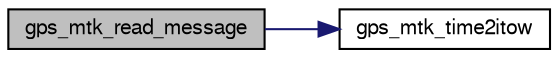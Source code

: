 digraph "gps_mtk_read_message"
{
  edge [fontname="FreeSans",fontsize="10",labelfontname="FreeSans",labelfontsize="10"];
  node [fontname="FreeSans",fontsize="10",shape=record];
  rankdir="LR";
  Node1 [label="gps_mtk_read_message",height=0.2,width=0.4,color="black", fillcolor="grey75", style="filled", fontcolor="black"];
  Node1 -> Node2 [color="midnightblue",fontsize="10",style="solid",fontname="FreeSans"];
  Node2 [label="gps_mtk_time2itow",height=0.2,width=0.4,color="black", fillcolor="white", style="filled",URL="$gps__mtk_8c.html#aeaf015b554d513921e150bf38c76e36c"];
}
